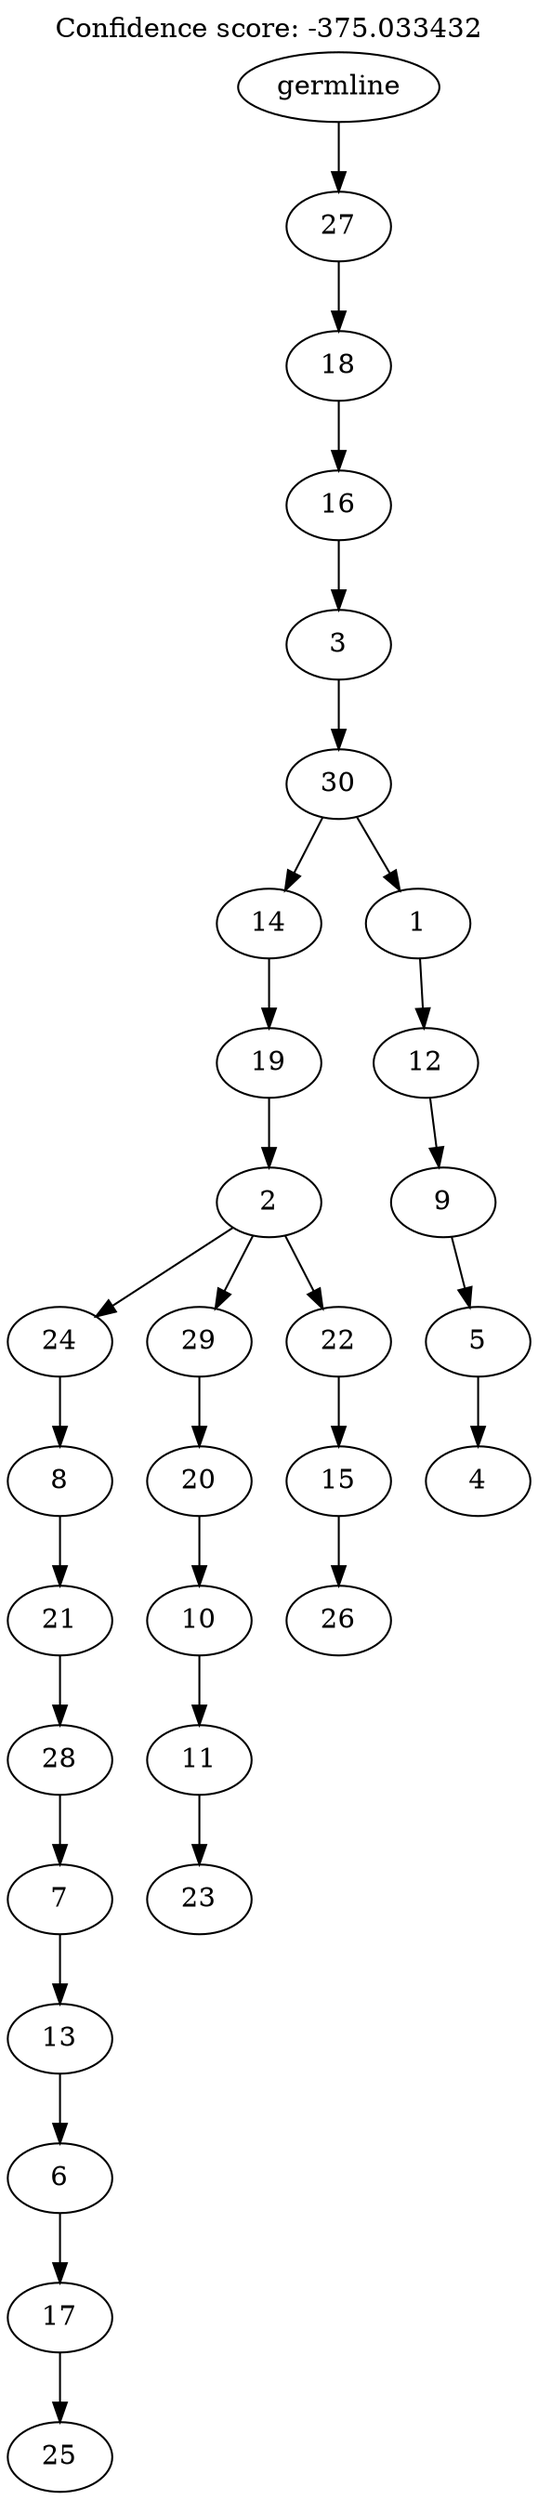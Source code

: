 digraph g {
	"29" -> "30";
	"30" [label="25"];
	"28" -> "29";
	"29" [label="17"];
	"27" -> "28";
	"28" [label="6"];
	"26" -> "27";
	"27" [label="13"];
	"25" -> "26";
	"26" [label="7"];
	"24" -> "25";
	"25" [label="28"];
	"23" -> "24";
	"24" [label="21"];
	"22" -> "23";
	"23" [label="8"];
	"20" -> "21";
	"21" [label="23"];
	"19" -> "20";
	"20" [label="11"];
	"18" -> "19";
	"19" [label="10"];
	"17" -> "18";
	"18" [label="20"];
	"15" -> "16";
	"16" [label="26"];
	"14" -> "15";
	"15" [label="15"];
	"13" -> "14";
	"14" [label="22"];
	"13" -> "17";
	"17" [label="29"];
	"13" -> "22";
	"22" [label="24"];
	"12" -> "13";
	"13" [label="2"];
	"11" -> "12";
	"12" [label="19"];
	"9" -> "10";
	"10" [label="4"];
	"8" -> "9";
	"9" [label="5"];
	"7" -> "8";
	"8" [label="9"];
	"6" -> "7";
	"7" [label="12"];
	"5" -> "6";
	"6" [label="1"];
	"5" -> "11";
	"11" [label="14"];
	"4" -> "5";
	"5" [label="30"];
	"3" -> "4";
	"4" [label="3"];
	"2" -> "3";
	"3" [label="16"];
	"1" -> "2";
	"2" [label="18"];
	"0" -> "1";
	"1" [label="27"];
	"0" [label="germline"];
	labelloc="t";
	label="Confidence score: -375.033432";
}
